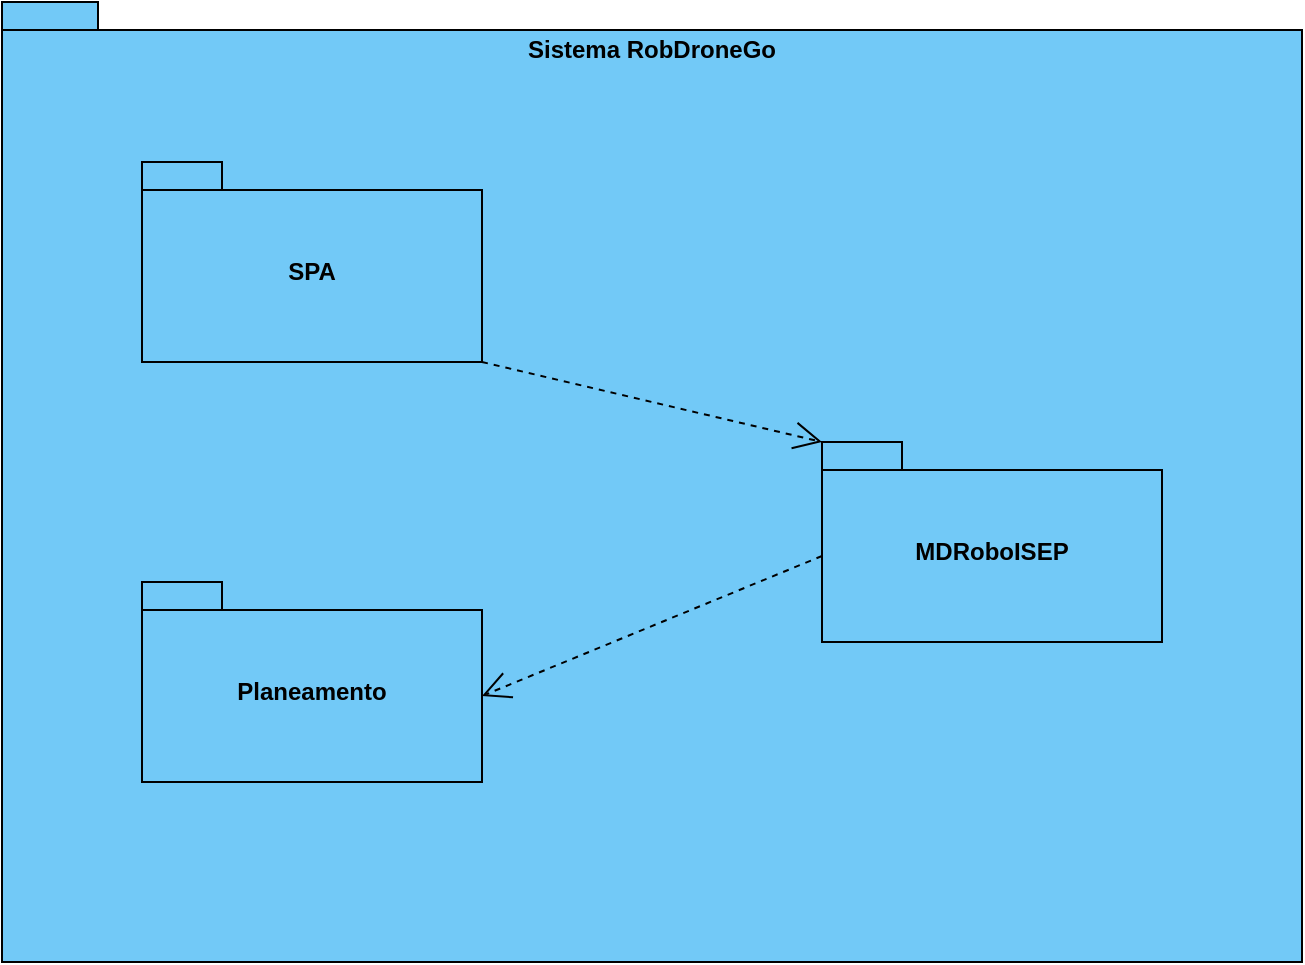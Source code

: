 <mxfile version="22.1.4" type="device">
  <diagram name="Page-1" id="UTHyrom4zhR4acP-J2Ms">
    <mxGraphModel dx="1050" dy="587" grid="1" gridSize="10" guides="1" tooltips="1" connect="1" arrows="1" fold="1" page="1" pageScale="1" pageWidth="850" pageHeight="1100" math="0" shadow="0">
      <root>
        <mxCell id="0" />
        <mxCell id="1" parent="0" />
        <mxCell id="4ofR3D-45ivQnN5EzJ2f-1" value="Sistema RobDroneGo" style="shape=folder;fontStyle=1;spacingTop=10;tabWidth=40;tabHeight=14;tabPosition=left;html=1;whiteSpace=wrap;horizontal=1;verticalAlign=top;fillColor=#72c9f7;" parent="1" vertex="1">
          <mxGeometry x="80" y="80" width="650" height="480" as="geometry" />
        </mxCell>
        <mxCell id="4ofR3D-45ivQnN5EzJ2f-3" value="MDRoboISEP" style="shape=folder;fontStyle=1;spacingTop=10;tabWidth=40;tabHeight=14;tabPosition=left;html=1;whiteSpace=wrap;fillColor=#72c9f7;" parent="1" vertex="1">
          <mxGeometry x="490" y="300" width="170" height="100" as="geometry" />
        </mxCell>
        <mxCell id="wVXYsN5ND6i7RESHhRfV-1" value="SPA" style="shape=folder;fontStyle=1;spacingTop=10;tabWidth=40;tabHeight=14;tabPosition=left;html=1;whiteSpace=wrap;fillColor=#72c9f7;" parent="1" vertex="1">
          <mxGeometry x="150" y="160" width="170" height="100" as="geometry" />
        </mxCell>
        <mxCell id="wVXYsN5ND6i7RESHhRfV-2" value="Planeamento" style="shape=folder;fontStyle=1;spacingTop=10;tabWidth=40;tabHeight=14;tabPosition=left;html=1;whiteSpace=wrap;fillColor=#72c9f7;" parent="1" vertex="1">
          <mxGeometry x="150" y="370" width="170" height="100" as="geometry" />
        </mxCell>
        <mxCell id="wVXYsN5ND6i7RESHhRfV-5" value="" style="endArrow=open;endSize=12;dashed=1;html=1;rounded=0;exitX=0;exitY=0;exitDx=170;exitDy=100;exitPerimeter=0;entryX=0;entryY=0;entryDx=0;entryDy=0;entryPerimeter=0;" parent="1" source="wVXYsN5ND6i7RESHhRfV-1" target="4ofR3D-45ivQnN5EzJ2f-3" edge="1">
          <mxGeometry width="160" relative="1" as="geometry">
            <mxPoint x="330" y="227" as="sourcePoint" />
            <mxPoint x="620" y="227" as="targetPoint" />
          </mxGeometry>
        </mxCell>
        <mxCell id="wVXYsN5ND6i7RESHhRfV-7" value="" style="endArrow=open;endSize=12;dashed=1;html=1;rounded=0;entryX=0;entryY=0;entryDx=170;entryDy=57;entryPerimeter=0;exitX=0;exitY=0;exitDx=0;exitDy=57;exitPerimeter=0;" parent="1" source="4ofR3D-45ivQnN5EzJ2f-3" target="wVXYsN5ND6i7RESHhRfV-2" edge="1">
          <mxGeometry width="160" relative="1" as="geometry">
            <mxPoint x="245" y="270" as="sourcePoint" />
            <mxPoint x="245" y="394" as="targetPoint" />
          </mxGeometry>
        </mxCell>
      </root>
    </mxGraphModel>
  </diagram>
</mxfile>
